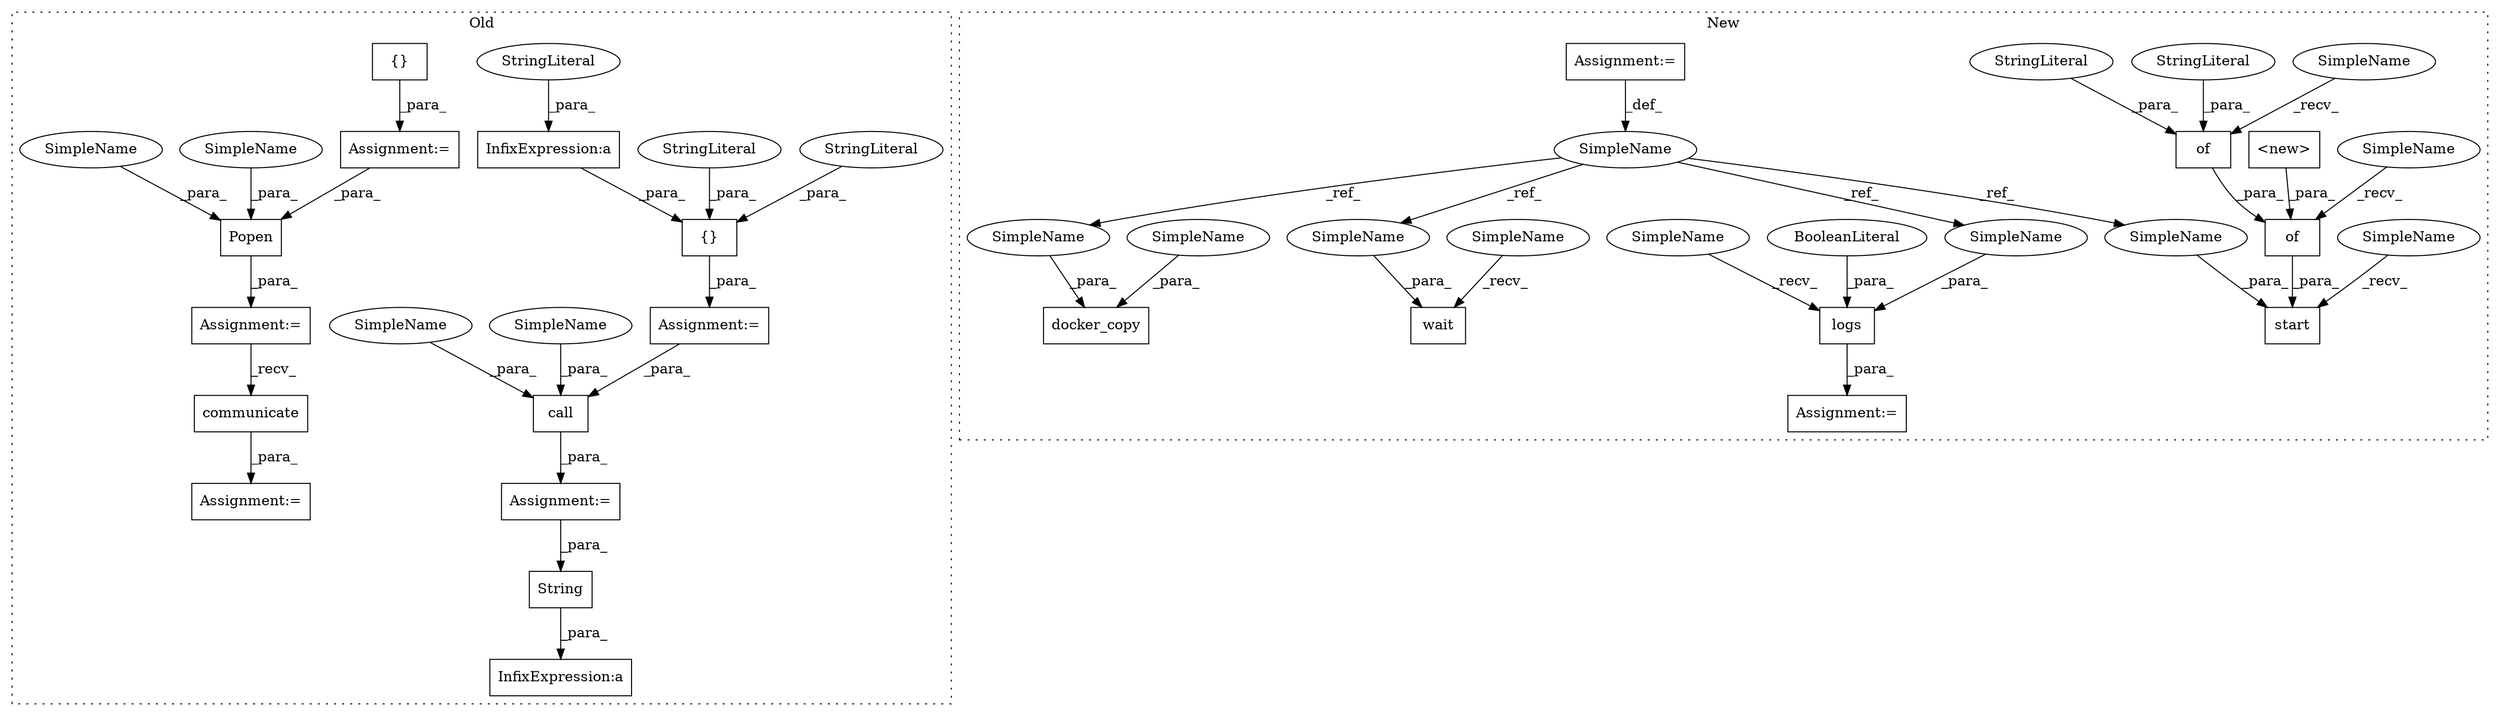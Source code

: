 digraph G {
subgraph cluster0 {
1 [label="String" a="32" s="3819,3837" l="7,1" shape="box"];
3 [label="InfixExpression:a" a="27" s="3816" l="3" shape="box"];
4 [label="Assignment:=" a="7" s="3481" l="1" shape="box"];
5 [label="Assignment:=" a="7" s="3646" l="1" shape="box"];
7 [label="InfixExpression:a" a="27" s="3525" l="12" shape="box"];
9 [label="{}" a="4" s="3494,3624" l="1,1" shape="box"];
11 [label="StringLiteral" a="45" s="3495" l="8" shape="ellipse"];
12 [label="StringLiteral" a="45" s="3504" l="4" shape="ellipse"];
13 [label="StringLiteral" a="45" s="3510" l="15" shape="ellipse"];
14 [label="call" a="32" s="3647,3665" l="5,1" shape="box"];
20 [label="Popen" a="32" s="3101,3120" l="6,1" shape="box"];
21 [label="{}" a="4" s="2756,3084" l="1,1" shape="box"];
22 [label="communicate" a="32" s="3171" l="13" shape="box"];
23 [label="Assignment:=" a="7" s="2743" l="1" shape="box"];
26 [label="Assignment:=" a="7" s="3161" l="2" shape="box"];
27 [label="Assignment:=" a="7" s="3100" l="1" shape="box"];
40 [label="SimpleName" a="42" s="3116" l="4" shape="ellipse"];
41 [label="SimpleName" a="42" s="3656" l="4" shape="ellipse"];
42 [label="SimpleName" a="42" s="3661" l="4" shape="ellipse"];
43 [label="SimpleName" a="42" s="3111" l="4" shape="ellipse"];
label = "Old";
style="dotted";
}
subgraph cluster1 {
2 [label="start" a="32" s="3377,3493" l="6,1" shape="box"];
6 [label="docker_copy" a="32" s="3891,3929" l="12,1" shape="box"];
8 [label="wait" a="32" s="3509,3521" l="5,1" shape="box"];
10 [label="SimpleName" a="42" s="1455" l="7" shape="ellipse"];
15 [label="of" a="32" s="3395,3492" l="3,1" shape="box"];
16 [label="of" a="32" s="3474,3491" l="3,1" shape="box"];
17 [label="StringLiteral" a="45" s="3477" l="6" shape="ellipse"];
18 [label="StringLiteral" a="45" s="3484" l="7" shape="ellipse"];
19 [label="<new>" a="14" s="3398" l="22" shape="box"];
24 [label="Assignment:=" a="7" s="1455" l="7" shape="box"];
25 [label="Assignment:=" a="7" s="3576" l="1" shape="box"];
28 [label="logs" a="32" s="3584,3601" l="5,1" shape="box"];
29 [label="BooleanLiteral" a="9" s="3597" l="4" shape="ellipse"];
30 [label="SimpleName" a="42" s="3391" l="3" shape="ellipse"];
31 [label="SimpleName" a="42" s="3470" l="3" shape="ellipse"];
32 [label="SimpleName" a="42" s="3383" l="7" shape="ellipse"];
33 [label="SimpleName" a="42" s="3910" l="7" shape="ellipse"];
34 [label="SimpleName" a="42" s="3514" l="7" shape="ellipse"];
35 [label="SimpleName" a="42" s="3589" l="7" shape="ellipse"];
36 [label="SimpleName" a="42" s="3577" l="6" shape="ellipse"];
37 [label="SimpleName" a="42" s="3370" l="6" shape="ellipse"];
38 [label="SimpleName" a="42" s="3903" l="6" shape="ellipse"];
39 [label="SimpleName" a="42" s="3502" l="6" shape="ellipse"];
label = "New";
style="dotted";
}
1 -> 3 [label="_para_"];
4 -> 14 [label="_para_"];
5 -> 1 [label="_para_"];
7 -> 9 [label="_para_"];
9 -> 4 [label="_para_"];
10 -> 33 [label="_ref_"];
10 -> 35 [label="_ref_"];
10 -> 34 [label="_ref_"];
10 -> 32 [label="_ref_"];
11 -> 9 [label="_para_"];
12 -> 9 [label="_para_"];
13 -> 7 [label="_para_"];
14 -> 5 [label="_para_"];
15 -> 2 [label="_para_"];
16 -> 15 [label="_para_"];
17 -> 16 [label="_para_"];
18 -> 16 [label="_para_"];
19 -> 15 [label="_para_"];
20 -> 27 [label="_para_"];
21 -> 23 [label="_para_"];
22 -> 26 [label="_para_"];
23 -> 20 [label="_para_"];
24 -> 10 [label="_def_"];
27 -> 22 [label="_recv_"];
28 -> 25 [label="_para_"];
29 -> 28 [label="_para_"];
30 -> 15 [label="_recv_"];
31 -> 16 [label="_recv_"];
32 -> 2 [label="_para_"];
33 -> 6 [label="_para_"];
34 -> 8 [label="_para_"];
35 -> 28 [label="_para_"];
36 -> 28 [label="_recv_"];
37 -> 2 [label="_recv_"];
38 -> 6 [label="_para_"];
39 -> 8 [label="_recv_"];
40 -> 20 [label="_para_"];
41 -> 14 [label="_para_"];
42 -> 14 [label="_para_"];
43 -> 20 [label="_para_"];
}